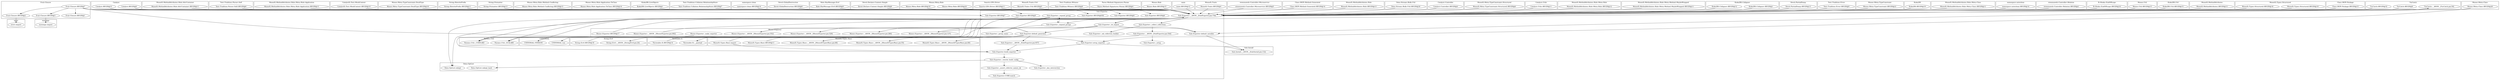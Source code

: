 digraph {
graph [overlap=false]
subgraph cluster_Catalyst {
	label="Catalyst";
	"Catalyst::BEGIN@6";
	"Catalyst::BEGIN@31";
}
subgraph cluster_MooseX_MethodAttributes_Role_AttrContainer {
	label="MooseX::MethodAttributes::Role::AttrContainer";
	"MooseX::MethodAttributes::Role::AttrContainer::BEGIN@11";
}
subgraph cluster_Text_Tradition_Parser_Self {
	label="Text::Tradition::Parser::Self";
	"Text::Tradition::Parser::Self::BEGIN@6";
}
subgraph cluster_MooseX_MethodAttributes_Role_Meta_Role_Application {
	label="MooseX::MethodAttributes::Role::Meta::Role::Application";
	"MooseX::MethodAttributes::Role::Meta::Role::Application::BEGIN@11";
}
subgraph cluster_TryCatch {
	label="TryCatch";
	"TryCatch::BEGIN@8";
	"TryCatch::__ANON__[TryCatch.pm:50]";
	"TryCatch::BEGIN@32";
}
subgraph cluster_CatalystX_Test_MockContext {
	label="CatalystX::Test::MockContext";
	"CatalystX::Test::MockContext::BEGIN@10";
}
subgraph cluster_Moose_Meta_TypeConstraint_DuckType {
	label="Moose::Meta::TypeConstraint::DuckType";
	"Moose::Meta::TypeConstraint::DuckType::BEGIN@16";
}
subgraph cluster_Eval_Closure {
	label="Eval::Closure";
	"Eval::Closure::BEGIN@7";
	"Eval::Closure::BEGIN@1";
	"Eval::Closure::BEGIN@3";
	"Eval::Closure::BEGIN@2";
}
subgraph cluster_String_RewritePrefix {
	label="String::RewritePrefix";
	"String::RewritePrefix::BEGIN@11";
}
subgraph cluster_String_Formatter {
	label="String::Formatter";
	"String::Formatter::BEGIN@13";
}
subgraph cluster_Moose_Meta_Role_Method_Conflicting {
	label="Moose::Meta::Role::Method::Conflicting";
	"Moose::Meta::Role::Method::Conflicting::BEGIN@13";
}
subgraph cluster_String_Errf {
	label="String::Errf";
	"String::Errf::BEGIN@18";
	"String::Errf::__ANON__[String/Errf.pm:24]";
}
subgraph cluster_Moose_Meta_Role_Application_ToClass {
	label="Moose::Meta::Role::Application::ToClass";
	"Moose::Meta::Role::Application::ToClass::BEGIN@14";
}
subgraph cluster_KiokuDB_LiveObjects {
	label="KiokuDB::LiveObjects";
	"KiokuDB::LiveObjects::BEGIN@1";
}
subgraph cluster_UNIVERSAL {
	label="UNIVERSAL";
	"UNIVERSAL::VERSION";
	"UNIVERSAL::can";
}
subgraph cluster_Moose_Meta_Class {
	label="Moose::Meta::Class";
	"Moose::Meta::Class::BEGIN@28";
}
subgraph cluster_Text_Tradition_Collation_RelationshipStore {
	label="Text::Tradition::Collation::RelationshipStore";
	"Text::Tradition::Collation::RelationshipStore::BEGIN@7";
}
subgraph cluster_namespace_clean {
	label="namespace::clean";
	"namespace::clean::BEGIN@14";
}
subgraph cluster_Devel_GlobalDestruction {
	label="Devel::GlobalDestruction";
	"Devel::GlobalDestruction::BEGIN@8";
}
subgraph cluster_Role_HasMessage_Errf {
	label="Role::HasMessage::Errf";
	"Role::HasMessage::Errf::BEGIN@9";
}
subgraph cluster_warnings {
	label="warnings";
	"warnings::import";
}
subgraph cluster_Devel_Declare_Context_Simple {
	label="Devel::Declare::Context::Simple";
	"Devel::Declare::Context::Simple::BEGIN@6";
}
subgraph cluster_Moose_Meta_Role {
	label="Moose::Meta::Role";
	"Moose::Meta::Role::BEGIN@24";
	"Moose::Meta::Role::BEGIN@16";
}
subgraph cluster_Search_GIN_Driver {
	label="Search::GIN::Driver";
	"Search::GIN::Driver::BEGIN@11";
}
subgraph cluster_MooseX_Traits_Util {
	label="MooseX::Traits::Util";
	"MooseX::Traits::Util::BEGIN@5";
}
subgraph cluster_Text_Tradition_Witness {
	label="Text::Tradition::Witness";
	"Text::Tradition::Witness::BEGIN@8";
}
subgraph cluster_Parse_Method_Signatures_Param {
	label="Parse::Method::Signatures::Param";
	"Parse::Method::Signatures::Param::BEGIN@4";
}
subgraph cluster_Moose_Role {
	label="Moose::Role";
	"Moose::Role::BEGIN@15";
}
subgraph cluster_main {
	label="main";
	"main::BEGIN@12";
}
subgraph cluster_MooseX_Traits {
	label="MooseX::Traits";
	"MooseX::Traits::BEGIN@4";
}
subgraph cluster_Throwable_X {
	label="Throwable::X";
	"Throwable::X::__payload";
	"Throwable::X::BEGIN@14";
}
subgraph cluster_stemmaweb_Controller_Microservice {
	label="stemmaweb::Controller::Microservice";
	"stemmaweb::Controller::Microservice::BEGIN@5";
}
subgraph cluster_Class_MOP_Method_Generated {
	label="Class::MOP::Method::Generated";
	"Class::MOP::Method::Generated::BEGIN@14";
}
subgraph cluster_MooseX_MethodAttributes_Role {
	label="MooseX::MethodAttributes::Role";
	"MooseX::MethodAttributes::Role::BEGIN@13";
}
subgraph cluster_Data_Stream_Bulk_Util {
	label="Data::Stream::Bulk::Util";
	"Data::Stream::Bulk::Util::BEGIN@20";
}
subgraph cluster_Catalyst_Controller {
	label="Catalyst::Controller";
	"Catalyst::Controller::BEGIN@4";
}
subgraph cluster_MooseX_Meta_TypeConstraint_Structured {
	label="MooseX::Meta::TypeConstraint::Structured";
	"MooseX::Meta::TypeConstraint::Structured::BEGIN@6";
}
subgraph cluster_Data_OptList {
	label="Data::OptList";
	"Data::OptList::mkopt_hash";
	"Data::OptList::mkopt";
}
subgraph cluster_Catalyst_Utils {
	label="Catalyst::Utils";
	"Catalyst::Utils::BEGIN@11";
}
subgraph cluster_MooseX_MethodAttributes_Role_Meta_Role {
	label="MooseX::MethodAttributes::Role::Meta::Role";
	"MooseX::MethodAttributes::Role::Meta::Role::BEGIN@12";
}
subgraph cluster_Params_Util {
	label="Params::Util";
	"Params::Util::_CODELIKE";
	"Params::Util::_SCALAR0";
}
subgraph cluster_MooseX_MethodAttributes_Role_Meta_Method_MaybeWrapped {
	label="MooseX::MethodAttributes::Role::Meta::Method::MaybeWrapped";
	"MooseX::MethodAttributes::Role::Meta::Method::MaybeWrapped::BEGIN@11";
}
subgraph cluster_KiokuDB_Collapser {
	label="KiokuDB::Collapser";
	"KiokuDB::Collapser::BEGIN@1";
	"KiokuDB::Collapser::BEGIN@12";
}
subgraph cluster_Devel_PartialDump {
	label="Devel::PartialDump";
	"Devel::PartialDump::BEGIN@13";
}
subgraph cluster_MooseX_Types_Base {
	label="MooseX::Types::Base";
	"MooseX::Types::Base::import";
	"MooseX::Types::Base::__ANON__[MooseX/Types/Base.pm:55]";
	"MooseX::Types::Base::__ANON__[MooseX/Types/Base.pm:68]";
	"MooseX::Types::Base::BEGIN@11";
	"MooseX::Types::Base::__ANON__[MooseX/Types/Base.pm:60]";
}
subgraph cluster_Text_Tradition_Error {
	label="Text::Tradition::Error";
	"Text::Tradition::Error::BEGIN@9";
}
subgraph cluster_Moose_Meta_TypeConstraint {
	label="Moose::Meta::TypeConstraint";
	"Moose::Meta::TypeConstraint::BEGIN@21";
}
subgraph cluster_KiokuDB {
	label="KiokuDB";
	"KiokuDB::BEGIN@19";
}
subgraph cluster_Moose_Exporter {
	label="Moose::Exporter";
	"Moose::Exporter::__ANON__[Moose/Exporter.pm:492]";
	"Moose::Exporter::_make_exporter";
	"Moose::Exporter::__ANON__[Moose/Exporter.pm:137]";
	"Moose::Exporter::__ANON__[Moose/Exporter.pm:329]";
	"Moose::Exporter::__ANON__[Moose/Exporter.pm:352]";
	"Moose::Exporter::BEGIN@17";
	"Moose::Exporter::__ANON__[Moose/Exporter.pm:280]";
}
subgraph cluster_MooseX_MethodAttributes_Role_Meta_Class {
	label="MooseX::MethodAttributes::Role::Meta::Class";
	"MooseX::MethodAttributes::Role::Meta::Class::BEGIN@11";
}
subgraph cluster_namespace_autoclean {
	label="namespace::autoclean";
	"namespace::autoclean::BEGIN@14";
}
subgraph cluster_stemmaweb_Controller_Relation {
	label="stemmaweb::Controller::Relation";
	"stemmaweb::Controller::Relation::BEGIN@4";
}
subgraph cluster_B_Hooks_EndOfScope {
	label="B::Hooks::EndOfScope";
	"B::Hooks::EndOfScope::BEGIN@16";
}
subgraph cluster_Sub_Install {
	label="Sub::Install";
	"Sub::Install::__ANON__[Sub/Install.pm:132]";
}
subgraph cluster_Sub_Exporter {
	label="Sub::Exporter";
	"Sub::Exporter::_expand_group";
	"Sub::Exporter::BEGIN@6";
	"Sub::Exporter::_collect_collections";
	"Sub::Exporter::default_generator";
	"Sub::Exporter::build_exporter";
	"Sub::Exporter::BEGIN@8";
	"Sub::Exporter::_do_import";
	"Sub::Exporter::BEGIN@9";
	"Sub::Exporter::_expand_groups";
	"Sub::Exporter::__ANON__[Sub/Exporter.pm:756]";
	"Sub::Exporter::default_installer";
	"Sub::Exporter::__ANON__[Sub/Exporter.pm:544]";
	"Sub::Exporter::_assert_collector_names_ok";
	"Sub::Exporter::setup_exporter";
	"Sub::Exporter::__ANON__[Sub/Exporter.pm:937]";
	"Sub::Exporter::_key_intersection";
	"Sub::Exporter::CORE:match";
	"Sub::Exporter::_rewrite_build_config";
	"Sub::Exporter::_mk_collection_builder";
	"Sub::Exporter::BEGIN@7";
	"Sub::Exporter::_group_name";
	"Sub::Exporter::_setup";
	"Sub::Exporter::BEGIN@636";
}
subgraph cluster_Moose_Util {
	label="Moose::Util";
	"Moose::Util::BEGIN@15";
}
subgraph cluster_strict {
	label="strict";
	"strict::import";
}
subgraph cluster_KiokuDB_Util {
	label="KiokuDB::Util";
	"KiokuDB::Util::BEGIN@15";
}
subgraph cluster_MooseX_MethodAttributes {
	label="MooseX::MethodAttributes";
	"MooseX::MethodAttributes::BEGIN@13";
}
subgraph cluster_MooseX_Types_Structured {
	label="MooseX::Types::Structured";
	"MooseX::Types::Structured::BEGIN@19";
	"MooseX::Types::Structured::BEGIN@18";
}
subgraph cluster_Class_MOP_Package {
	label="Class::MOP::Package";
	"Class::MOP::Package::BEGIN@15";
}
"Sub::Exporter::default_generator" -> "Moose::Exporter::__ANON__[Moose/Exporter.pm:352]";
"Sub::Exporter::default_installer" -> "Sub::Install::__ANON__[Sub/Install.pm:132]";
"Sub::Exporter::setup_exporter" -> "Sub::Install::__ANON__[Sub/Install.pm:132]";
"Sub::Exporter::_rewrite_build_config" -> "Sub::Exporter::_assert_collector_names_ok";
"Sub::Exporter::default_generator" -> "Moose::Exporter::__ANON__[Moose/Exporter.pm:329]";
"Sub::Exporter::build_exporter" -> "Sub::Exporter::_rewrite_build_config";
"Sub::Exporter::_do_import" -> "TryCatch::__ANON__[TryCatch.pm:50]";
"Sub::Exporter::default_generator" -> "String::Errf::__ANON__[String/Errf.pm:24]";
"Sub::Exporter::_do_import" -> "Sub::Exporter::default_generator";
"Sub::Exporter::default_generator" -> "MooseX::Types::Base::__ANON__[MooseX/Types/Base.pm:55]";
"Eval::Closure::BEGIN@7" -> "Sub::Exporter::BEGIN@7";
"Eval::Closure::BEGIN@7" -> "Eval::Closure::BEGIN@1";
"Sub::Exporter::__ANON__[Sub/Exporter.pm:544]" -> "Sub::Exporter::_setup";
"Eval::Closure::BEGIN@7" -> "Sub::Exporter::BEGIN@636";
"Sub::Exporter::_rewrite_build_config" -> "Sub::Exporter::_key_intersection";
"Eval::Closure::BEGIN@7" -> "Sub::Exporter::BEGIN@6";
"Eval::Closure::BEGIN@7" -> "Sub::Exporter::BEGIN@9";
"Devel::GlobalDestruction::BEGIN@8" -> "Sub::Exporter::__ANON__[Sub/Exporter.pm:756]";
"Moose::Meta::TypeConstraint::DuckType::BEGIN@16" -> "Sub::Exporter::__ANON__[Sub/Exporter.pm:756]";
"namespace::clean::BEGIN@14" -> "Sub::Exporter::__ANON__[Sub/Exporter.pm:756]";
"KiokuDB::BEGIN@19" -> "Sub::Exporter::__ANON__[Sub/Exporter.pm:756]";
"KiokuDB::Util::BEGIN@15" -> "Sub::Exporter::__ANON__[Sub/Exporter.pm:756]";
"MooseX::Types::Structured::BEGIN@18" -> "Sub::Exporter::__ANON__[Sub/Exporter.pm:756]";
"String::RewritePrefix::BEGIN@11" -> "Sub::Exporter::__ANON__[Sub/Exporter.pm:756]";
"Moose::Meta::Role::BEGIN@16" -> "Sub::Exporter::__ANON__[Sub/Exporter.pm:756]";
"Eval::Closure::BEGIN@7" -> "Sub::Exporter::__ANON__[Sub/Exporter.pm:756]";
"MooseX::Types::Structured::BEGIN@19" -> "Sub::Exporter::__ANON__[Sub/Exporter.pm:756]";
"MooseX::Meta::TypeConstraint::Structured::BEGIN@6" -> "Sub::Exporter::__ANON__[Sub/Exporter.pm:756]";
"MooseX::Types::Base::import" -> "Sub::Exporter::__ANON__[Sub/Exporter.pm:756]";
"Moose::Util::BEGIN@15" -> "Sub::Exporter::__ANON__[Sub/Exporter.pm:756]";
"main::BEGIN@12" -> "Sub::Exporter::__ANON__[Sub/Exporter.pm:756]";
"namespace::autoclean::BEGIN@14" -> "Sub::Exporter::__ANON__[Sub/Exporter.pm:756]";
"stemmaweb::Controller::Microservice::BEGIN@5" -> "Sub::Exporter::__ANON__[Sub/Exporter.pm:756]";
"Catalyst::BEGIN@31" -> "Sub::Exporter::__ANON__[Sub/Exporter.pm:756]";
"Text::Tradition::Error::BEGIN@9" -> "Sub::Exporter::__ANON__[Sub/Exporter.pm:756]";
"MooseX::MethodAttributes::Role::Meta::Class::BEGIN@11" -> "Sub::Exporter::__ANON__[Sub/Exporter.pm:756]";
"Class::MOP::Method::Generated::BEGIN@14" -> "Sub::Exporter::__ANON__[Sub/Exporter.pm:756]";
"Search::GIN::Driver::BEGIN@11" -> "Sub::Exporter::__ANON__[Sub/Exporter.pm:756]";
"Devel::Declare::Context::Simple::BEGIN@6" -> "Sub::Exporter::__ANON__[Sub/Exporter.pm:756]";
"KiokuDB::LiveObjects::BEGIN@1" -> "Sub::Exporter::__ANON__[Sub/Exporter.pm:756]";
"Devel::PartialDump::BEGIN@13" -> "Sub::Exporter::__ANON__[Sub/Exporter.pm:756]";
"Throwable::X::BEGIN@14" -> "Sub::Exporter::__ANON__[Sub/Exporter.pm:756]";
"CatalystX::Test::MockContext::BEGIN@10" -> "Sub::Exporter::__ANON__[Sub/Exporter.pm:756]";
"String::Formatter::BEGIN@13" -> "Sub::Exporter::__ANON__[Sub/Exporter.pm:756]";
"KiokuDB::Collapser::BEGIN@12" -> "Sub::Exporter::__ANON__[Sub/Exporter.pm:756]";
"MooseX::MethodAttributes::Role::BEGIN@13" -> "Sub::Exporter::__ANON__[Sub/Exporter.pm:756]";
"Data::Stream::Bulk::Util::BEGIN@20" -> "Sub::Exporter::__ANON__[Sub/Exporter.pm:756]";
"TryCatch::BEGIN@32" -> "Sub::Exporter::__ANON__[Sub/Exporter.pm:756]";
"Moose::Meta::Role::BEGIN@24" -> "Sub::Exporter::__ANON__[Sub/Exporter.pm:756]";
"Text::Tradition::Collation::RelationshipStore::BEGIN@7" -> "Sub::Exporter::__ANON__[Sub/Exporter.pm:756]";
"MooseX::MethodAttributes::Role::AttrContainer::BEGIN@11" -> "Sub::Exporter::__ANON__[Sub/Exporter.pm:756]";
"Moose::Role::BEGIN@15" -> "Sub::Exporter::__ANON__[Sub/Exporter.pm:756]";
"Moose::Meta::TypeConstraint::BEGIN@21" -> "Sub::Exporter::__ANON__[Sub/Exporter.pm:756]";
"Text::Tradition::Witness::BEGIN@8" -> "Sub::Exporter::__ANON__[Sub/Exporter.pm:756]";
"Moose::Exporter::__ANON__[Moose/Exporter.pm:492]" -> "Sub::Exporter::__ANON__[Sub/Exporter.pm:756]";
"KiokuDB::Collapser::BEGIN@1" -> "Sub::Exporter::__ANON__[Sub/Exporter.pm:756]";
"B::Hooks::EndOfScope::BEGIN@16" -> "Sub::Exporter::__ANON__[Sub/Exporter.pm:756]";
"Moose::Meta::Role::Method::Conflicting::BEGIN@13" -> "Sub::Exporter::__ANON__[Sub/Exporter.pm:756]";
"String::Errf::BEGIN@18" -> "Sub::Exporter::__ANON__[Sub/Exporter.pm:756]";
"MooseX::MethodAttributes::Role::Meta::Method::MaybeWrapped::BEGIN@11" -> "Sub::Exporter::__ANON__[Sub/Exporter.pm:756]";
"MooseX::MethodAttributes::Role::Meta::Role::BEGIN@12" -> "Sub::Exporter::__ANON__[Sub/Exporter.pm:756]";
"MooseX::Traits::BEGIN@4" -> "Sub::Exporter::__ANON__[Sub/Exporter.pm:756]";
"Moose::Meta::Class::BEGIN@28" -> "Sub::Exporter::__ANON__[Sub/Exporter.pm:756]";
"Moose::Meta::Role::Application::ToClass::BEGIN@14" -> "Sub::Exporter::__ANON__[Sub/Exporter.pm:756]";
"Moose::Exporter::BEGIN@17" -> "Sub::Exporter::__ANON__[Sub/Exporter.pm:756]";
"TryCatch::BEGIN@8" -> "Sub::Exporter::__ANON__[Sub/Exporter.pm:756]";
"MooseX::Types::Base::BEGIN@11" -> "Sub::Exporter::__ANON__[Sub/Exporter.pm:756]";
"stemmaweb::Controller::Relation::BEGIN@4" -> "Sub::Exporter::__ANON__[Sub/Exporter.pm:756]";
"Catalyst::Controller::BEGIN@4" -> "Sub::Exporter::__ANON__[Sub/Exporter.pm:756]";
"MooseX::MethodAttributes::Role::Meta::Role::Application::BEGIN@11" -> "Sub::Exporter::__ANON__[Sub/Exporter.pm:756]";
"Catalyst::Utils::BEGIN@11" -> "Sub::Exporter::__ANON__[Sub/Exporter.pm:756]";
"Catalyst::BEGIN@6" -> "Sub::Exporter::__ANON__[Sub/Exporter.pm:756]";
"MooseX::Traits::Util::BEGIN@5" -> "Sub::Exporter::__ANON__[Sub/Exporter.pm:756]";
"Parse::Method::Signatures::Param::BEGIN@4" -> "Sub::Exporter::__ANON__[Sub/Exporter.pm:756]";
"Class::MOP::Package::BEGIN@15" -> "Sub::Exporter::__ANON__[Sub/Exporter.pm:756]";
"MooseX::MethodAttributes::BEGIN@13" -> "Sub::Exporter::__ANON__[Sub/Exporter.pm:756]";
"Role::HasMessage::Errf::BEGIN@9" -> "Sub::Exporter::__ANON__[Sub/Exporter.pm:756]";
"Text::Tradition::Parser::Self::BEGIN@6" -> "Sub::Exporter::__ANON__[Sub/Exporter.pm:756]";
"Sub::Exporter::_collect_collections" -> "Sub::Exporter::__ANON__[Sub/Exporter.pm:544]";
"Eval::Closure::BEGIN@2" -> "strict::import";
"Sub::Exporter::default_generator" -> "Moose::Exporter::__ANON__[Moose/Exporter.pm:280]";
"Eval::Closure::BEGIN@7" -> "Eval::Closure::BEGIN@3";
"Sub::Exporter::default_generator" -> "MooseX::Types::Base::__ANON__[MooseX/Types/Base.pm:68]";
"Sub::Exporter::_expand_group" -> "Params::Util::_SCALAR0";
"Sub::Exporter::__ANON__[Sub/Exporter.pm:544]" -> "Params::Util::_SCALAR0";
"TryCatch::__ANON__[TryCatch.pm:50]" -> "Sub::Exporter::default_installer";
"Moose::Exporter::__ANON__[Moose/Exporter.pm:137]" -> "Sub::Exporter::default_installer";
"Sub::Exporter::_do_import" -> "Sub::Exporter::default_installer";
"Sub::Exporter::_assert_collector_names_ok" -> "Sub::Exporter::CORE:match";
"Sub::Exporter::_do_import" -> "Moose::Exporter::__ANON__[Moose/Exporter.pm:137]";
"Sub::Exporter::default_generator" -> "MooseX::Types::Base::__ANON__[MooseX/Types/Base.pm:60]";
"Sub::Exporter::default_generator" -> "UNIVERSAL::can";
"Eval::Closure::BEGIN@3" -> "warnings::import";
"Sub::Exporter::_expand_groups" -> "Sub::Exporter::_group_name";
"Sub::Exporter::_expand_group" -> "Sub::Exporter::_group_name";
"Sub::Exporter::default_generator" -> "Params::Util::_CODELIKE";
"Sub::Exporter::_expand_group" -> "Params::Util::_CODELIKE";
"Sub::Exporter::_do_import" -> "Params::Util::_CODELIKE";
"Sub::Exporter::__ANON__[Sub/Exporter.pm:756]" -> "Sub::Exporter::_collect_collections";
"Sub::Exporter::default_generator" -> "Throwable::X::__payload";
"Sub::Exporter::__ANON__[Sub/Exporter.pm:756]" -> "Sub::Exporter::_do_import";
"Eval::Closure::BEGIN@7" -> "Sub::Exporter::setup_exporter";
"Moose::Meta::Class::BEGIN@28" -> "Sub::Exporter::setup_exporter";
"Sub::Exporter::__ANON__[Sub/Exporter.pm:937]" -> "Sub::Exporter::build_exporter";
"MooseX::Types::Base::import" -> "Sub::Exporter::build_exporter";
"Moose::Exporter::_make_exporter" -> "Sub::Exporter::build_exporter";
"Sub::Exporter::setup_exporter" -> "Sub::Exporter::build_exporter";
"Sub::Exporter::__ANON__[Sub/Exporter.pm:756]" -> "Sub::Exporter::_expand_groups";
"Sub::Exporter::_expand_group" -> "Sub::Exporter::_expand_groups";
"Sub::Exporter::default_generator" -> "Sub::Exporter::__ANON__[Sub/Exporter.pm:937]";
"Sub::Exporter::_expand_groups" -> "Sub::Exporter::_expand_group";
"Sub::Exporter::_collect_collections" -> "Sub::Exporter::_mk_collection_builder";
"Sub::Exporter::BEGIN@9" -> "UNIVERSAL::VERSION";
"Eval::Closure::BEGIN@7" -> "Sub::Exporter::BEGIN@8";
"Sub::Exporter::__ANON__[Sub/Exporter.pm:756]" -> "Data::OptList::mkopt";
"Sub::Exporter::_expand_group" -> "Data::OptList::mkopt";
"Eval::Closure::BEGIN@7" -> "Eval::Closure::BEGIN@2";
"Sub::Exporter::_rewrite_build_config" -> "Data::OptList::mkopt_hash";
}
